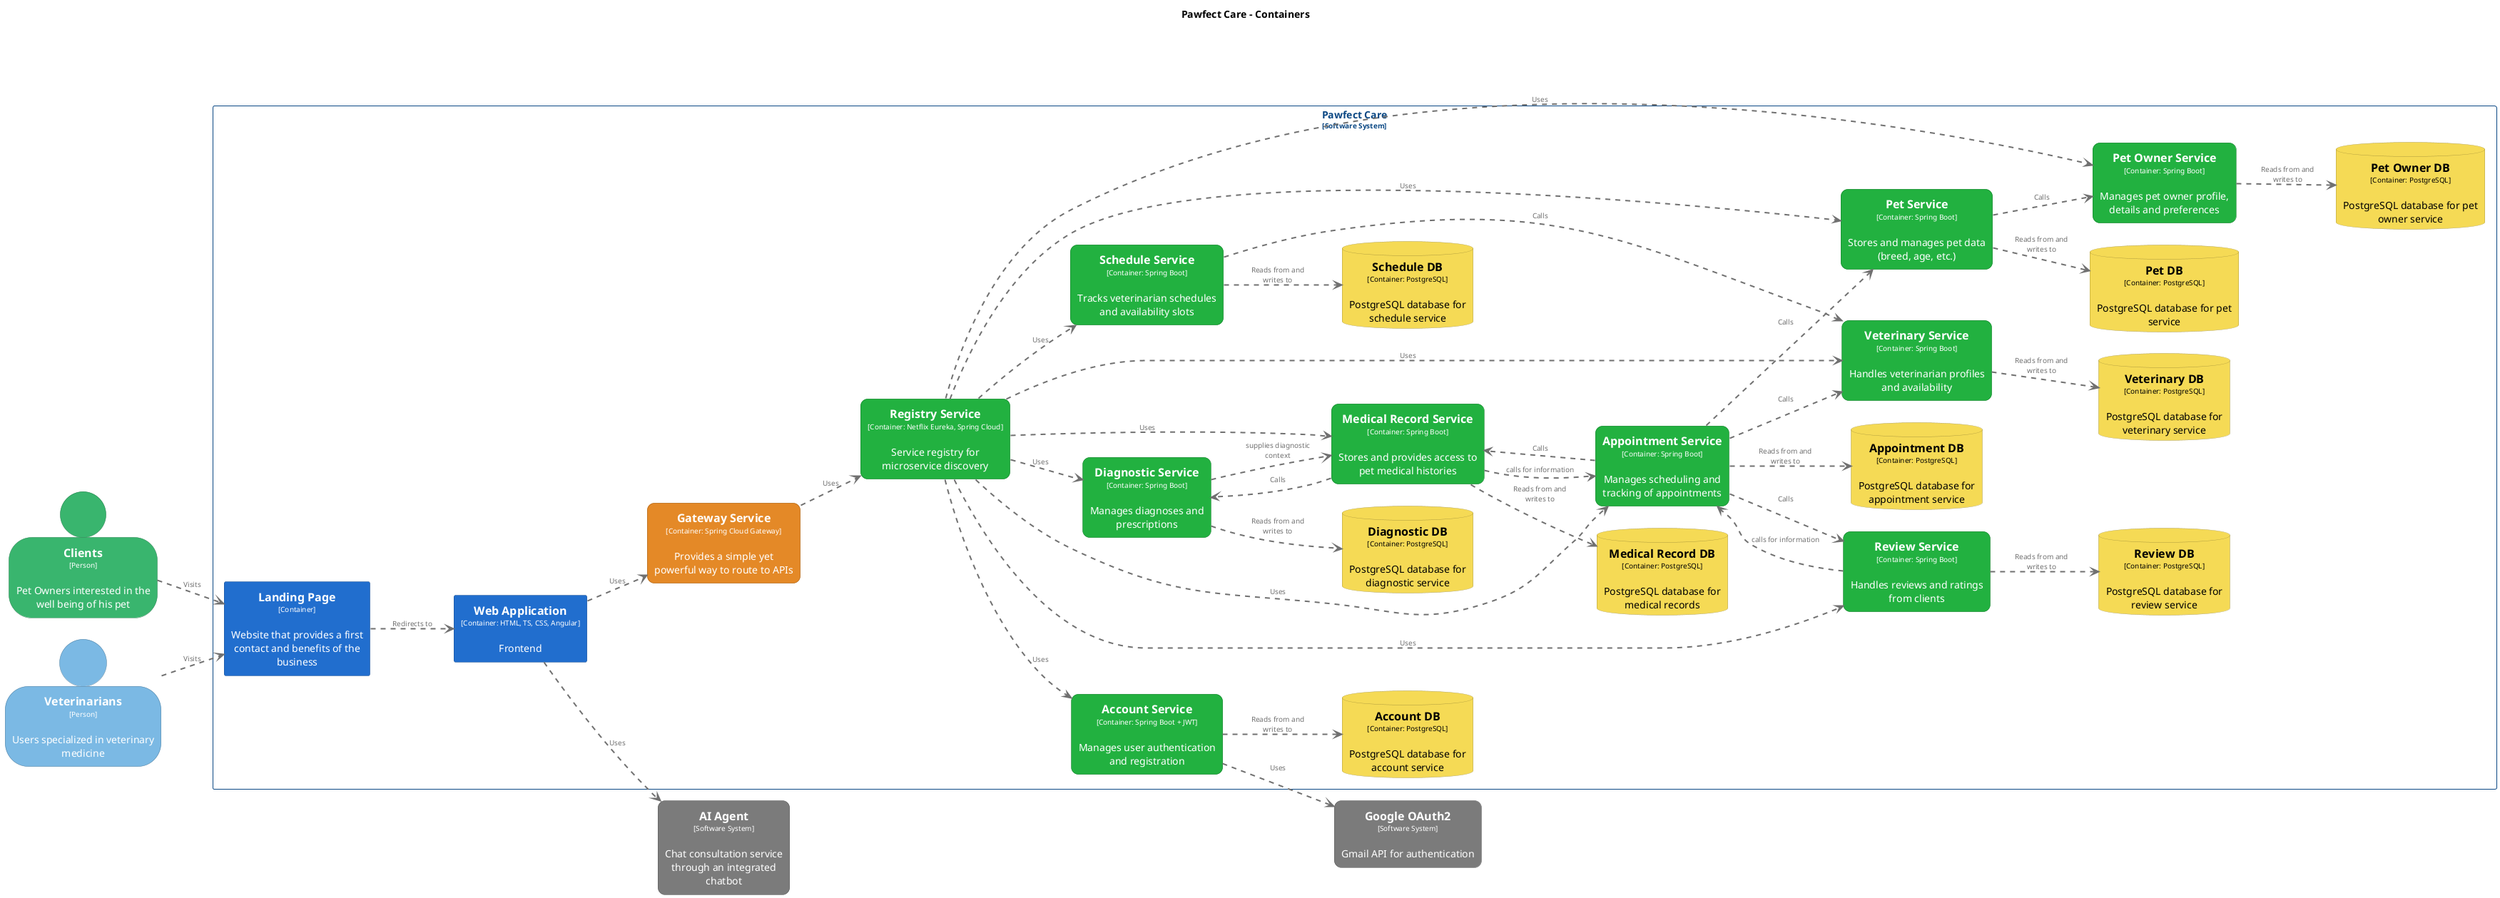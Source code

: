 @startuml
set separator none
title Pawfect Care - Containers

left to right direction
skinparam ranksep 60
skinparam nodesep 30

skinparam {
  arrowFontSize 10
  defaultTextAlignment center
  wrapWidth 200
  maxMessageSize 100
}

hide stereotype

skinparam rectangle<<AIAgent>> {
  BackgroundColor #7b7b7b
  FontColor #ffffff
  BorderColor #565656
  roundCorner 20
  shadowing false
}
skinparam database<<PawfectCare.AccountDB>> {
  BackgroundColor #f5da55
  FontColor #000000
  BorderColor #ab983b
  shadowing false
}
skinparam rectangle<<PawfectCare.AccountService>> {
  BackgroundColor #22b140
  FontColor #ffffff
  BorderColor #177b2c
  roundCorner 20
  shadowing false
}
skinparam database<<PawfectCare.AppointmentDB>> {
  BackgroundColor #f5da55
  FontColor #000000
  BorderColor #ab983b
  shadowing false
}
skinparam rectangle<<PawfectCare.AppointmentService>> {
  BackgroundColor #22b140
  FontColor #ffffff
  BorderColor #177b2c
  roundCorner 20
  shadowing false
}
skinparam person<<Clients>> {
  BackgroundColor #39b56e
  FontColor #ffffff
  BorderColor #277e4d
  shadowing false
}
skinparam database<<PawfectCare.DiagnosticDB>> {
  BackgroundColor #f5da55
  FontColor #000000
  BorderColor #ab983b
  shadowing false
}
skinparam rectangle<<PawfectCare.DiagnosticService>> {
  BackgroundColor #22b140
  FontColor #ffffff
  BorderColor #177b2c
  roundCorner 20
  shadowing false
}
skinparam rectangle<<PawfectCare.GatewayService>> {
  BackgroundColor #e48927
  FontColor #ffffff
  BorderColor #9f5f1b
  roundCorner 20
  shadowing false
}
skinparam rectangle<<GoogleOAuth2>> {
  BackgroundColor #7b7b7b
  FontColor #ffffff
  BorderColor #565656
  roundCorner 20
  shadowing false
}
skinparam rectangle<<PawfectCare.LandingPage>> {
  BackgroundColor #216ece
  FontColor #ffffff
  BorderColor #174d90
  shadowing false
}
skinparam database<<PawfectCare.MedicalRecordDB>> {
  BackgroundColor #f5da55
  FontColor #000000
  BorderColor #ab983b
  shadowing false
}
skinparam rectangle<<PawfectCare.MedicalRecordService>> {
  BackgroundColor #22b140
  FontColor #ffffff
  BorderColor #177b2c
  roundCorner 20
  shadowing false
}
skinparam database<<PawfectCare.PetDB>> {
  BackgroundColor #f5da55
  FontColor #000000
  BorderColor #ab983b
  shadowing false
}
skinparam database<<PawfectCare.PetOwnerDB>> {
  BackgroundColor #f5da55
  FontColor #000000
  BorderColor #ab983b
  shadowing false
}
skinparam rectangle<<PawfectCare.PetOwnerService>> {
  BackgroundColor #22b140
  FontColor #ffffff
  BorderColor #177b2c
  roundCorner 20
  shadowing false
}
skinparam rectangle<<PawfectCare.PetService>> {
  BackgroundColor #22b140
  FontColor #ffffff
  BorderColor #177b2c
  roundCorner 20
  shadowing false
}
skinparam rectangle<<PawfectCare.RegistryService>> {
  BackgroundColor #22b140
  FontColor #ffffff
  BorderColor #177b2c
  roundCorner 20
  shadowing false
}
skinparam database<<PawfectCare.ReviewDB>> {
  BackgroundColor #f5da55
  FontColor #000000
  BorderColor #ab983b
  shadowing false
}
skinparam rectangle<<PawfectCare.ReviewService>> {
  BackgroundColor #22b140
  FontColor #ffffff
  BorderColor #177b2c
  roundCorner 20
  shadowing false
}
skinparam database<<PawfectCare.ScheduleDB>> {
  BackgroundColor #f5da55
  FontColor #000000
  BorderColor #ab983b
  shadowing false
}
skinparam rectangle<<PawfectCare.ScheduleService>> {
  BackgroundColor #22b140
  FontColor #ffffff
  BorderColor #177b2c
  roundCorner 20
  shadowing false
}
skinparam person<<Veterinarians>> {
  BackgroundColor #7bb9e4
  FontColor #ffffff
  BorderColor #56819f
  shadowing false
}
skinparam database<<PawfectCare.VeterinaryDB>> {
  BackgroundColor #f5da55
  FontColor #000000
  BorderColor #ab983b
  shadowing false
}
skinparam rectangle<<PawfectCare.VeterinaryService>> {
  BackgroundColor #22b140
  FontColor #ffffff
  BorderColor #177b2c
  roundCorner 20
  shadowing false
}
skinparam rectangle<<PawfectCare.WebApplication>> {
  BackgroundColor #216ece
  FontColor #ffffff
  BorderColor #174d90
  shadowing false
}
skinparam rectangle<<PawfectCare>> {
  BorderColor #0b4884
  FontColor #0b4884
  shadowing false
}

person "==Clients\n<size:10>[Person]</size>\n\nPet Owners interested in the well being of his pet" <<Clients>> as Clients
person "==Veterinarians\n<size:10>[Person]</size>\n\nUsers specialized in veterinary medicine" <<Veterinarians>> as Veterinarians
rectangle "==Google OAuth2\n<size:10>[Software System]</size>\n\nGmail API for authentication" <<GoogleOAuth2>> as GoogleOAuth2
rectangle "==AI Agent\n<size:10>[Software System]</size>\n\nChat consultation service through an integrated chatbot" <<AIAgent>> as AIAgent

rectangle "Pawfect Care\n<size:10>[Software System]</size>" <<PawfectCare>> {
  rectangle "==Account Service\n<size:10>[Container: Spring Boot + JWT]</size>\n\nManages user authentication and registration" <<PawfectCare.AccountService>> as PawfectCare.AccountService
  database "==Appointment DB\n<size:10>[Container: PostgreSQL]</size>\n\nPostgreSQL database for appointment service" <<PawfectCare.AppointmentDB>> as PawfectCare.AppointmentDB
  rectangle "==Diagnostic Service\n<size:10>[Container: Spring Boot]</size>\n\nManages diagnoses and prescriptions" <<PawfectCare.DiagnosticService>> as PawfectCare.DiagnosticService
  database "==Diagnostic DB\n<size:10>[Container: PostgreSQL]</size>\n\nPostgreSQL database for diagnostic service" <<PawfectCare.DiagnosticDB>> as PawfectCare.DiagnosticDB
  rectangle "==Review Service\n<size:10>[Container: Spring Boot]</size>\n\nHandles reviews and ratings from clients" <<PawfectCare.ReviewService>> as PawfectCare.ReviewService
  database "==Review DB\n<size:10>[Container: PostgreSQL]</size>\n\nPostgreSQL database for review service" <<PawfectCare.ReviewDB>> as PawfectCare.ReviewDB
  database "==Account DB\n<size:10>[Container: PostgreSQL]</size>\n\nPostgreSQL database for account service" <<PawfectCare.AccountDB>> as PawfectCare.AccountDB
  rectangle "==Veterinary Service\n<size:10>[Container: Spring Boot]</size>\n\nHandles veterinarian profiles and availability" <<PawfectCare.VeterinaryService>> as PawfectCare.VeterinaryService
  database "==Veterinary DB\n<size:10>[Container: PostgreSQL]</size>\n\nPostgreSQL database for veterinary service" <<PawfectCare.VeterinaryDB>> as PawfectCare.VeterinaryDB
  rectangle "==Schedule Service\n<size:10>[Container: Spring Boot]</size>\n\nTracks veterinarian schedules and availability slots" <<PawfectCare.ScheduleService>> as PawfectCare.ScheduleService
  database "==Schedule DB\n<size:10>[Container: PostgreSQL]</size>\n\nPostgreSQL database for schedule service" <<PawfectCare.ScheduleDB>> as PawfectCare.ScheduleDB
  rectangle "==Pet Owner Service\n<size:10>[Container: Spring Boot]</size>\n\nManages pet owner profile, details and preferences" <<PawfectCare.PetOwnerService>> as PawfectCare.PetOwnerService
  rectangle "==Landing Page\n<size:10>[Container]</size>\n\nWebsite that provides a first contact and benefits of the business" <<PawfectCare.LandingPage>> as PawfectCare.LandingPage
  database "==Pet Owner DB\n<size:10>[Container: PostgreSQL]</size>\n\nPostgreSQL database for pet owner service" <<PawfectCare.PetOwnerDB>> as PawfectCare.PetOwnerDB
  rectangle "==Pet Service\n<size:10>[Container: Spring Boot]</size>\n\nStores and manages pet data (breed, age, etc.)" <<PawfectCare.PetService>> as PawfectCare.PetService
  rectangle "==Web Application\n<size:10>[Container: HTML, TS, CSS, Angular]</size>\n\nFrontend" <<PawfectCare.WebApplication>> as PawfectCare.WebApplication
  rectangle "==Gateway Service\n<size:10>[Container: Spring Cloud Gateway]</size>\n\nProvides a simple yet powerful way to route to APIs" <<PawfectCare.GatewayService>> as PawfectCare.GatewayService
  database "==Pet DB\n<size:10>[Container: PostgreSQL]</size>\n\nPostgreSQL database for pet service" <<PawfectCare.PetDB>> as PawfectCare.PetDB
  rectangle "==Medical Record Service\n<size:10>[Container: Spring Boot]</size>\n\nStores and provides access to pet medical histories" <<PawfectCare.MedicalRecordService>> as PawfectCare.MedicalRecordService
  rectangle "==Registry Service\n<size:10>[Container: Netflix Eureka, Spring Cloud]</size>\n\nService registry for microservice discovery" <<PawfectCare.RegistryService>> as PawfectCare.RegistryService
  database "==Medical Record DB\n<size:10>[Container: PostgreSQL]</size>\n\nPostgreSQL database for medical records" <<PawfectCare.MedicalRecordDB>> as PawfectCare.MedicalRecordDB
  rectangle "==Appointment Service\n<size:10>[Container: Spring Boot]</size>\n\nManages scheduling and tracking of appointments" <<PawfectCare.AppointmentService>> as PawfectCare.AppointmentService
}

Clients .[#707070,thickness=2].> PawfectCare.LandingPage : "<color:#707070>Visits"
Veterinarians .[#707070,thickness=2].> PawfectCare.LandingPage : "<color:#707070>Visits"
PawfectCare.LandingPage .[#707070,thickness=2].> PawfectCare.WebApplication : "<color:#707070>Redirects to"
PawfectCare.WebApplication .[#707070,thickness=2].> PawfectCare.GatewayService : "<color:#707070>Uses"
PawfectCare.WebApplication .[#707070,thickness=2].> AIAgent : "<color:#707070>Uses"
PawfectCare.AccountService .[#707070,thickness=2].> GoogleOAuth2 : "<color:#707070>Uses"
PawfectCare.GatewayService .[#707070,thickness=2].> PawfectCare.RegistryService : "<color:#707070>Uses"
PawfectCare.RegistryService .[#707070,thickness=2].> PawfectCare.AccountService : "<color:#707070>Uses"
PawfectCare.RegistryService .[#707070,thickness=2].> PawfectCare.AppointmentService : "<color:#707070>Uses"
PawfectCare.RegistryService .[#707070,thickness=2].> PawfectCare.ReviewService : "<color:#707070>Uses"
PawfectCare.RegistryService .[#707070,thickness=2].> PawfectCare.PetService : "<color:#707070>Uses"
PawfectCare.RegistryService .[#707070,thickness=2].> PawfectCare.MedicalRecordService : "<color:#707070>Uses"
PawfectCare.RegistryService .[#707070,thickness=2].> PawfectCare.DiagnosticService : "<color:#707070>Uses"
PawfectCare.RegistryService .[#707070,thickness=2].> PawfectCare.VeterinaryService : "<color:#707070>Uses"
PawfectCare.RegistryService .[#707070,thickness=2].> PawfectCare.ScheduleService : "<color:#707070>Uses"
PawfectCare.RegistryService .[#707070,thickness=2].> PawfectCare.PetOwnerService : "<color:#707070>Uses"
PawfectCare.AccountService .[#707070,thickness=2].> PawfectCare.AccountDB : "<color:#707070>Reads from and writes to"
PawfectCare.AppointmentService .[#707070,thickness=2].> PawfectCare.AppointmentDB : "<color:#707070>Reads from and writes to"
PawfectCare.ReviewService .[#707070,thickness=2].> PawfectCare.ReviewDB : "<color:#707070>Reads from and writes to"
PawfectCare.PetService .[#707070,thickness=2].> PawfectCare.PetDB : "<color:#707070>Reads from and writes to"
PawfectCare.MedicalRecordService .[#707070,thickness=2].> PawfectCare.MedicalRecordDB : "<color:#707070>Reads from and writes to"
PawfectCare.DiagnosticService .[#707070,thickness=2].> PawfectCare.DiagnosticDB : "<color:#707070>Reads from and writes to"
PawfectCare.VeterinaryService .[#707070,thickness=2].> PawfectCare.VeterinaryDB : "<color:#707070>Reads from and writes to"
PawfectCare.ScheduleService .[#707070,thickness=2].> PawfectCare.ScheduleDB : "<color:#707070>Reads from and writes to"
PawfectCare.PetOwnerService .[#707070,thickness=2].> PawfectCare.PetOwnerDB : "<color:#707070>Reads from and writes to"
PawfectCare.PetService .[#707070,thickness=2].> PawfectCare.PetOwnerService : "<color:#707070>Calls"
PawfectCare.ScheduleService .[#707070,thickness=2].> PawfectCare.VeterinaryService : "<color:#707070>Calls"
PawfectCare.AppointmentService .[#707070,thickness=2].> PawfectCare.PetService : "<color:#707070>Calls"
PawfectCare.AppointmentService .[#707070,thickness=2].> PawfectCare.VeterinaryService : "<color:#707070>Calls"
PawfectCare.AppointmentService .[#707070,thickness=2].> PawfectCare.ReviewService : "<color:#707070>Calls"
PawfectCare.AppointmentService .[#707070,thickness=2].> PawfectCare.MedicalRecordService : "<color:#707070>Calls"
PawfectCare.MedicalRecordService .[#707070,thickness=2].> PawfectCare.DiagnosticService : "<color:#707070>Calls"
PawfectCare.MedicalRecordService .[#707070,thickness=2].> PawfectCare.AppointmentService : "<color:#707070>calls for information"
PawfectCare.DiagnosticService .[#707070,thickness=2].> PawfectCare.MedicalRecordService : "<color:#707070>supplies diagnostic context"
PawfectCare.ReviewService .[#707070,thickness=2].> PawfectCare.AppointmentService : "<color:#707070>calls for information"
@enduml